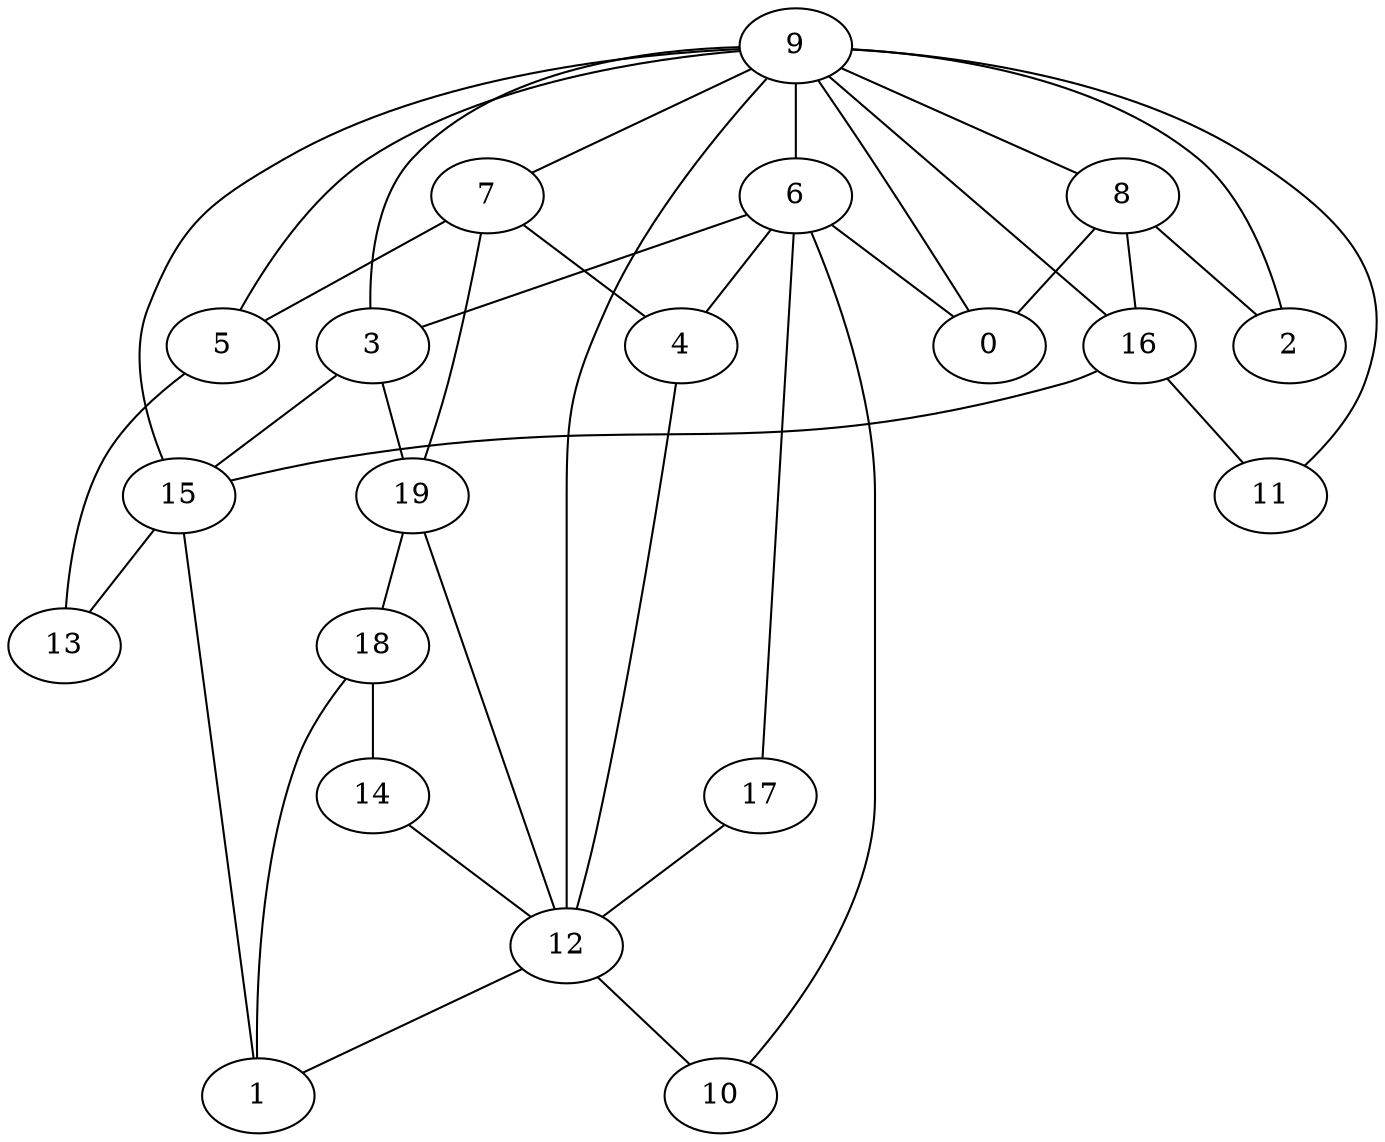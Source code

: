 digraph GG_graph {

subgraph G_graph {
edge [color = black]
"15" -> "1" [dir = none]
"15" -> "13" [dir = none]
"18" -> "14" [dir = none]
"18" -> "1" [dir = none]
"5" -> "13" [dir = none]
"17" -> "12" [dir = none]
"7" -> "4" [dir = none]
"7" -> "19" [dir = none]
"7" -> "5" [dir = none]
"6" -> "10" [dir = none]
"6" -> "0" [dir = none]
"6" -> "4" [dir = none]
"6" -> "17" [dir = none]
"6" -> "3" [dir = none]
"19" -> "12" [dir = none]
"19" -> "18" [dir = none]
"9" -> "2" [dir = none]
"9" -> "6" [dir = none]
"9" -> "12" [dir = none]
"9" -> "16" [dir = none]
"9" -> "8" [dir = none]
"9" -> "11" [dir = none]
"9" -> "15" [dir = none]
"9" -> "0" [dir = none]
"9" -> "7" [dir = none]
"9" -> "5" [dir = none]
"9" -> "3" [dir = none]
"3" -> "19" [dir = none]
"3" -> "15" [dir = none]
"16" -> "11" [dir = none]
"16" -> "15" [dir = none]
"8" -> "0" [dir = none]
"8" -> "2" [dir = none]
"8" -> "16" [dir = none]
"14" -> "12" [dir = none]
"12" -> "1" [dir = none]
"12" -> "10" [dir = none]
"4" -> "12" [dir = none]
}

}

